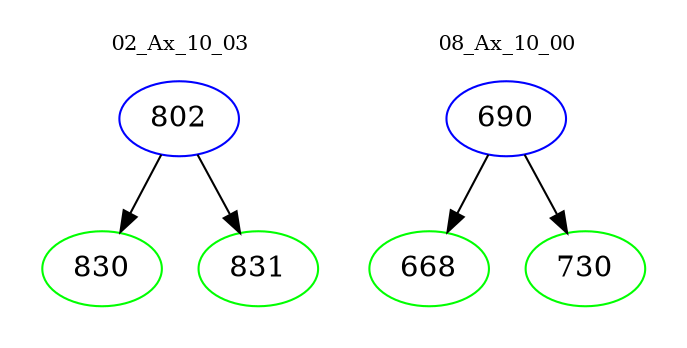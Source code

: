 digraph{
subgraph cluster_0 {
color = white
label = "02_Ax_10_03";
fontsize=10;
T0_802 [label="802", color="blue"]
T0_802 -> T0_830 [color="black"]
T0_830 [label="830", color="green"]
T0_802 -> T0_831 [color="black"]
T0_831 [label="831", color="green"]
}
subgraph cluster_1 {
color = white
label = "08_Ax_10_00";
fontsize=10;
T1_690 [label="690", color="blue"]
T1_690 -> T1_668 [color="black"]
T1_668 [label="668", color="green"]
T1_690 -> T1_730 [color="black"]
T1_730 [label="730", color="green"]
}
}
